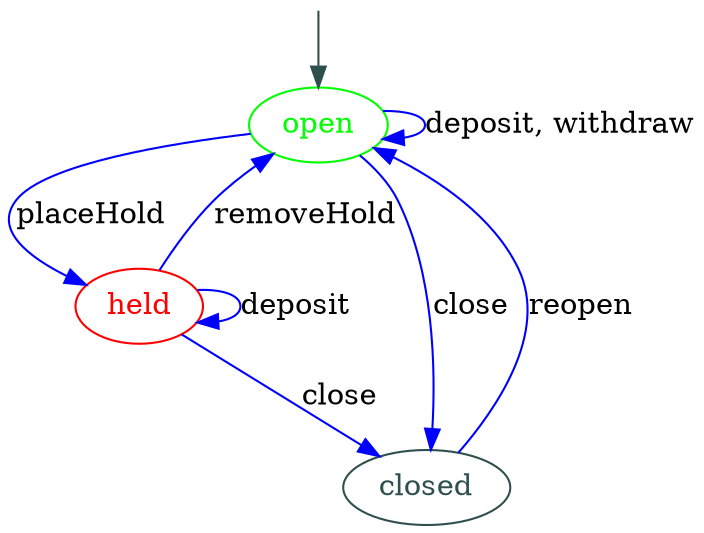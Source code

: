 digraph AccountLebeledWithSelfTransitionsAndOnHold {

  start [label="", fixedsize="false", width=0, height=0, shape=none];
  start -> open [color=darkslategrey];

  open [color=green, fontcolor=green];

  open -> open [color=blue, label="deposit, withdraw"];
  open -> held [color=blue, label="placeHold"];
  open -> closed [color=blue, label="close"];

  held [color=red, fontcolor=red];

  held -> held [color=blue, label="deposit"];
  held -> open [color=blue, label="removeHold"];
  held -> closed [color=blue, label="close"];

  closed [color=darkslategrey, fontcolor=darkslategrey];

  closed -> open [color=blue, label="reopen"];
}
